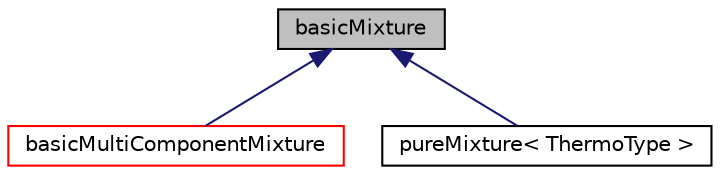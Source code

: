 digraph "basicMixture"
{
  bgcolor="transparent";
  edge [fontname="Helvetica",fontsize="10",labelfontname="Helvetica",labelfontsize="10"];
  node [fontname="Helvetica",fontsize="10",shape=record];
  Node1 [label="basicMixture",height=0.2,width=0.4,color="black", fillcolor="grey75", style="filled" fontcolor="black"];
  Node1 -> Node2 [dir="back",color="midnightblue",fontsize="10",style="solid",fontname="Helvetica"];
  Node2 [label="basicMultiComponentMixture",height=0.2,width=0.4,color="red",URL="$classFoam_1_1basicMultiComponentMixture.html",tooltip="Multi-component mixture. "];
  Node1 -> Node3 [dir="back",color="midnightblue",fontsize="10",style="solid",fontname="Helvetica"];
  Node3 [label="pureMixture\< ThermoType \>",height=0.2,width=0.4,color="black",URL="$classFoam_1_1pureMixture.html",tooltip="Foam::pureMixture. "];
}
